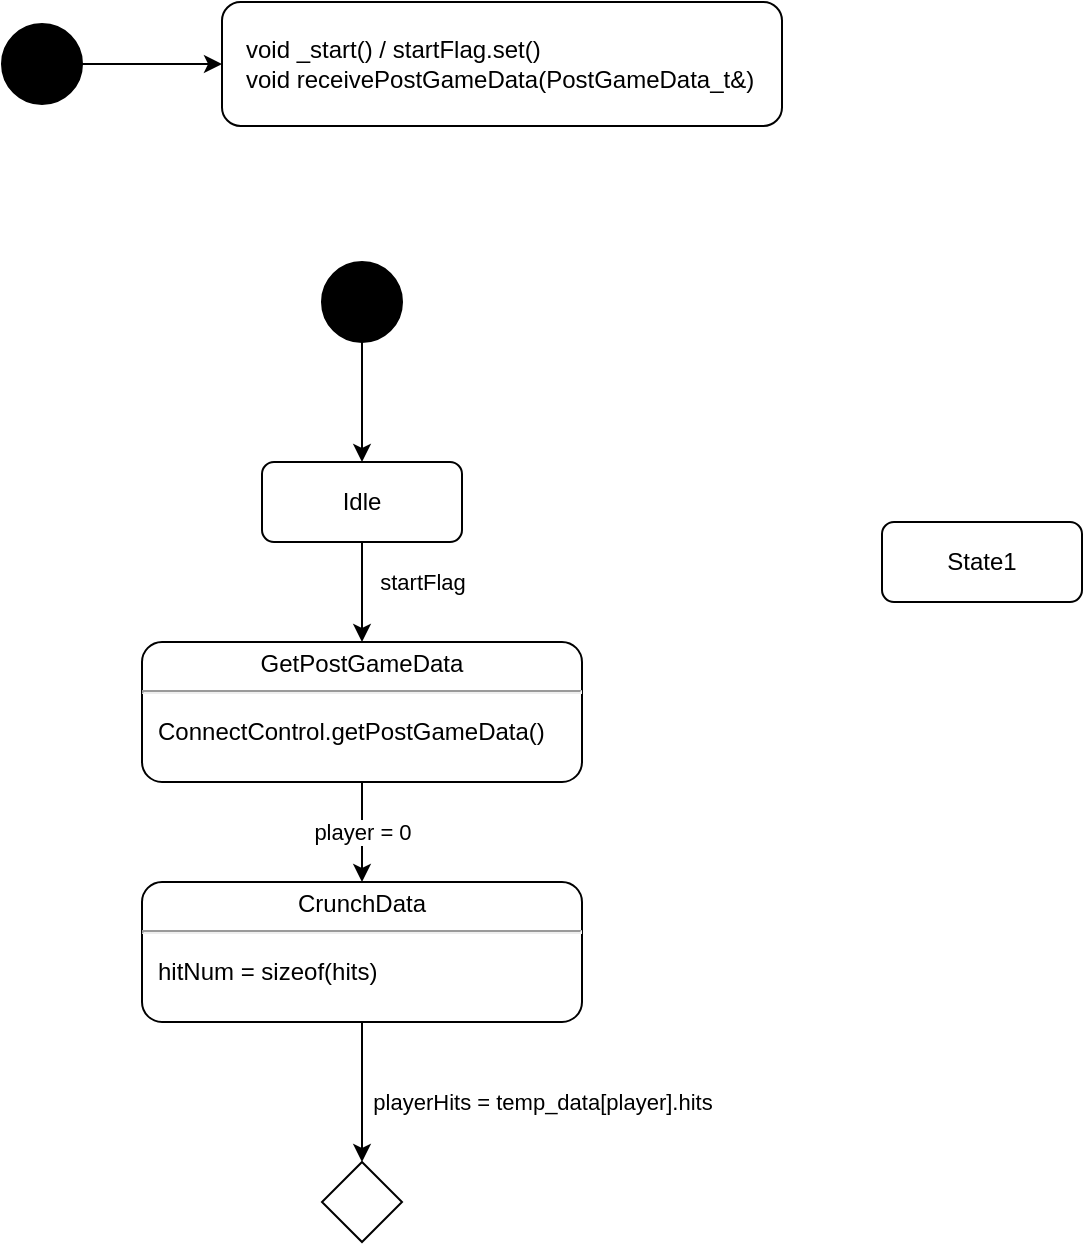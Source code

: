 <mxfile version="21.6.8" type="device">
  <diagram name="Page-1" id="LwNJg8m6fmZp2kFzhN1E">
    <mxGraphModel dx="377" dy="588" grid="1" gridSize="10" guides="1" tooltips="1" connect="1" arrows="1" fold="1" page="1" pageScale="1" pageWidth="827" pageHeight="1169" math="0" shadow="0">
      <root>
        <mxCell id="0" />
        <mxCell id="1" parent="0" />
        <mxCell id="9EP2e786v82oXoPWI4vN-3" style="edgeStyle=orthogonalEdgeStyle;rounded=0;orthogonalLoop=1;jettySize=auto;html=1;" edge="1" parent="1" source="9EP2e786v82oXoPWI4vN-1" target="9EP2e786v82oXoPWI4vN-2">
          <mxGeometry relative="1" as="geometry" />
        </mxCell>
        <mxCell id="9EP2e786v82oXoPWI4vN-1" value="" style="shape=ellipse;html=1;fillColor=strokeColor;fontSize=18;fontColor=#ffffff;" vertex="1" parent="1">
          <mxGeometry x="240" y="81" width="40" height="40" as="geometry" />
        </mxCell>
        <mxCell id="9EP2e786v82oXoPWI4vN-2" value="void _start() / startFlag.set()&lt;br&gt;void receivePostGameData(PostGameData_t&amp;amp;)" style="shape=rect;rounded=1;html=1;whiteSpace=wrap;align=left;spacingLeft=10;" vertex="1" parent="1">
          <mxGeometry x="350" y="70" width="280" height="62" as="geometry" />
        </mxCell>
        <mxCell id="9EP2e786v82oXoPWI4vN-6" style="edgeStyle=orthogonalEdgeStyle;rounded=0;orthogonalLoop=1;jettySize=auto;html=1;" edge="1" parent="1" source="9EP2e786v82oXoPWI4vN-4" target="9EP2e786v82oXoPWI4vN-5">
          <mxGeometry relative="1" as="geometry" />
        </mxCell>
        <mxCell id="9EP2e786v82oXoPWI4vN-4" value="" style="shape=ellipse;html=1;fillColor=strokeColor;fontSize=18;fontColor=#ffffff;" vertex="1" parent="1">
          <mxGeometry x="400" y="200" width="40" height="40" as="geometry" />
        </mxCell>
        <mxCell id="9EP2e786v82oXoPWI4vN-12" value="startFlag" style="edgeStyle=orthogonalEdgeStyle;rounded=0;orthogonalLoop=1;jettySize=auto;html=1;" edge="1" parent="1" source="9EP2e786v82oXoPWI4vN-5" target="9EP2e786v82oXoPWI4vN-10">
          <mxGeometry x="-0.2" y="30" relative="1" as="geometry">
            <mxPoint as="offset" />
          </mxGeometry>
        </mxCell>
        <mxCell id="9EP2e786v82oXoPWI4vN-5" value="Idle" style="shape=rect;rounded=1;html=1;whiteSpace=wrap;align=center;" vertex="1" parent="1">
          <mxGeometry x="370" y="300" width="100" height="40" as="geometry" />
        </mxCell>
        <mxCell id="9EP2e786v82oXoPWI4vN-16" value="player = 0" style="edgeStyle=orthogonalEdgeStyle;rounded=0;orthogonalLoop=1;jettySize=auto;html=1;" edge="1" parent="1" source="9EP2e786v82oXoPWI4vN-10" target="9EP2e786v82oXoPWI4vN-19">
          <mxGeometry relative="1" as="geometry">
            <mxPoint x="420" y="510" as="targetPoint" />
          </mxGeometry>
        </mxCell>
        <mxCell id="9EP2e786v82oXoPWI4vN-10" value="&lt;p style=&quot;margin:0px;margin-top:4px;text-align:center;&quot;&gt;GetPostGameData&lt;/p&gt;&lt;hr&gt;&lt;p&gt;&lt;/p&gt;&lt;p style=&quot;margin:0px;margin-left:8px;text-align:left;&quot;&gt;ConnectControl.getPostGameData()&lt;/p&gt;" style="shape=mxgraph.sysml.simpleState;html=1;overflow=fill;whiteSpace=wrap;align=center;" vertex="1" parent="1">
          <mxGeometry x="310" y="390" width="220" height="70" as="geometry" />
        </mxCell>
        <mxCell id="9EP2e786v82oXoPWI4vN-11" value="State1" style="shape=rect;rounded=1;html=1;whiteSpace=wrap;align=center;" vertex="1" parent="1">
          <mxGeometry x="680" y="330" width="100" height="40" as="geometry" />
        </mxCell>
        <mxCell id="9EP2e786v82oXoPWI4vN-18" value="playerHits = temp_data[player].hits" style="edgeStyle=orthogonalEdgeStyle;rounded=0;orthogonalLoop=1;jettySize=auto;html=1;" edge="1" parent="1" source="9EP2e786v82oXoPWI4vN-19" target="9EP2e786v82oXoPWI4vN-17">
          <mxGeometry x="0.143" y="90" relative="1" as="geometry">
            <mxPoint x="420" y="550" as="sourcePoint" />
            <mxPoint as="offset" />
          </mxGeometry>
        </mxCell>
        <mxCell id="9EP2e786v82oXoPWI4vN-17" value="" style="rhombus;whiteSpace=wrap;html=1;" vertex="1" parent="1">
          <mxGeometry x="400" y="650" width="40" height="40" as="geometry" />
        </mxCell>
        <mxCell id="9EP2e786v82oXoPWI4vN-19" value="&lt;p style=&quot;margin:0px;margin-top:4px;text-align:center;&quot;&gt;CrunchData&lt;/p&gt;&lt;hr&gt;&lt;p&gt;&lt;/p&gt;&lt;p style=&quot;margin:0px;margin-left:8px;text-align:left;&quot;&gt;hitNum = sizeof(hits)&lt;br&gt;&lt;/p&gt;" style="shape=mxgraph.sysml.simpleState;html=1;overflow=fill;whiteSpace=wrap;align=center;" vertex="1" parent="1">
          <mxGeometry x="310" y="510" width="220" height="70" as="geometry" />
        </mxCell>
      </root>
    </mxGraphModel>
  </diagram>
</mxfile>

